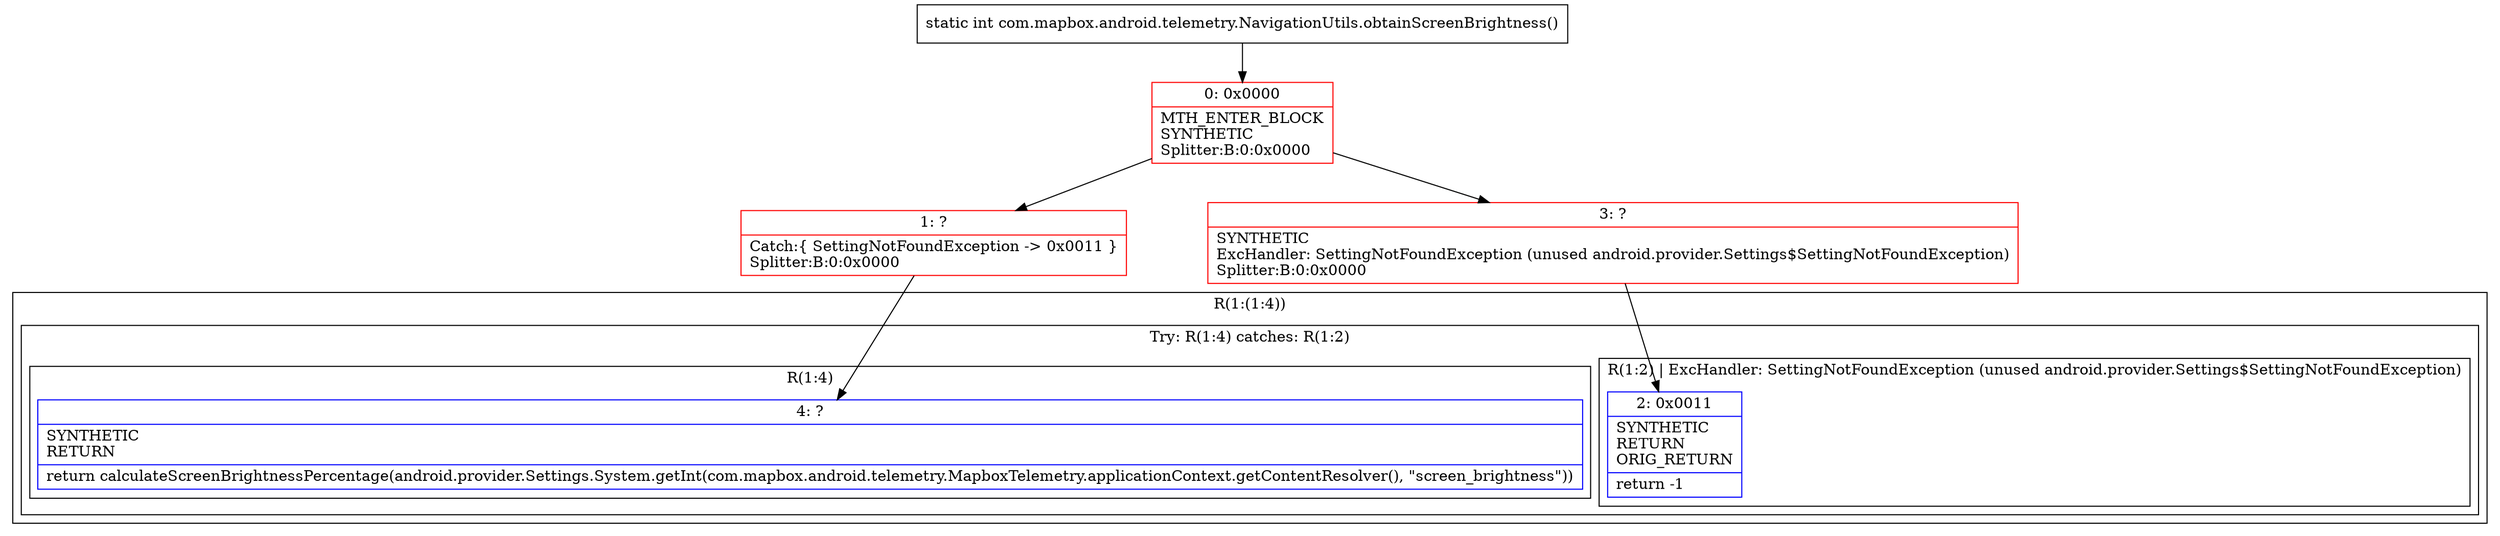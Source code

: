 digraph "CFG forcom.mapbox.android.telemetry.NavigationUtils.obtainScreenBrightness()I" {
subgraph cluster_Region_565378040 {
label = "R(1:(1:4))";
node [shape=record,color=blue];
subgraph cluster_TryCatchRegion_1730927736 {
label = "Try: R(1:4) catches: R(1:2)";
node [shape=record,color=blue];
subgraph cluster_Region_1326011249 {
label = "R(1:4)";
node [shape=record,color=blue];
Node_4 [shape=record,label="{4\:\ ?|SYNTHETIC\lRETURN\l|return calculateScreenBrightnessPercentage(android.provider.Settings.System.getInt(com.mapbox.android.telemetry.MapboxTelemetry.applicationContext.getContentResolver(), \"screen_brightness\"))\l}"];
}
subgraph cluster_Region_210484315 {
label = "R(1:2) | ExcHandler: SettingNotFoundException (unused android.provider.Settings$SettingNotFoundException)\l";
node [shape=record,color=blue];
Node_2 [shape=record,label="{2\:\ 0x0011|SYNTHETIC\lRETURN\lORIG_RETURN\l|return \-1\l}"];
}
}
}
subgraph cluster_Region_210484315 {
label = "R(1:2) | ExcHandler: SettingNotFoundException (unused android.provider.Settings$SettingNotFoundException)\l";
node [shape=record,color=blue];
Node_2 [shape=record,label="{2\:\ 0x0011|SYNTHETIC\lRETURN\lORIG_RETURN\l|return \-1\l}"];
}
Node_0 [shape=record,color=red,label="{0\:\ 0x0000|MTH_ENTER_BLOCK\lSYNTHETIC\lSplitter:B:0:0x0000\l}"];
Node_1 [shape=record,color=red,label="{1\:\ ?|Catch:\{ SettingNotFoundException \-\> 0x0011 \}\lSplitter:B:0:0x0000\l}"];
Node_3 [shape=record,color=red,label="{3\:\ ?|SYNTHETIC\lExcHandler: SettingNotFoundException (unused android.provider.Settings$SettingNotFoundException)\lSplitter:B:0:0x0000\l}"];
MethodNode[shape=record,label="{static int com.mapbox.android.telemetry.NavigationUtils.obtainScreenBrightness() }"];
MethodNode -> Node_0;
Node_0 -> Node_1;
Node_0 -> Node_3;
Node_1 -> Node_4;
Node_3 -> Node_2;
}

